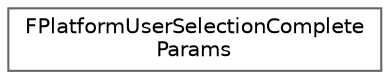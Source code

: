 digraph "Graphical Class Hierarchy"
{
 // INTERACTIVE_SVG=YES
 // LATEX_PDF_SIZE
  bgcolor="transparent";
  edge [fontname=Helvetica,fontsize=10,labelfontname=Helvetica,labelfontsize=10];
  node [fontname=Helvetica,fontsize=10,shape=box,height=0.2,width=0.4];
  rankdir="LR";
  Node0 [id="Node000000",label="FPlatformUserSelectionComplete\lParams",height=0.2,width=0.4,color="grey40", fillcolor="white", style="filled",URL="$d7/d6b/structFPlatformUserSelectionCompleteParams.html",tooltip="Callback for when ShowPlatformUserSelector has completed."];
}

